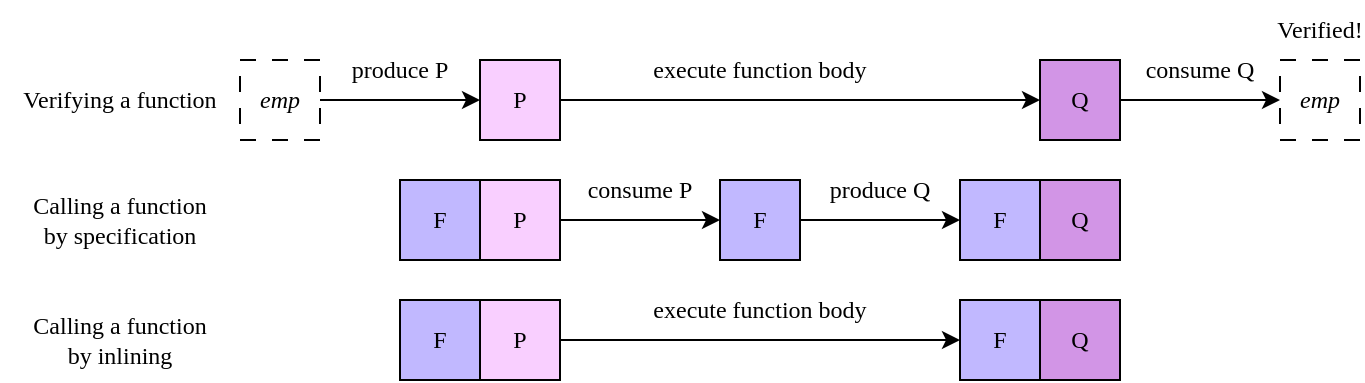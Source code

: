 <mxfile version="20.8.16" type="device"><diagram name="Page-1" id="FaQbkuBKgII6kuAYdtBV"><mxGraphModel dx="867" dy="613" grid="1" gridSize="10" guides="1" tooltips="1" connect="1" arrows="1" fold="1" page="1" pageScale="1" pageWidth="827" pageHeight="1169" math="0" shadow="0"><root><mxCell id="0"/><mxCell id="1" parent="0"/><mxCell id="aLnx7ymq9NPPjegPMoAu-2" value="Calling a function &lt;br&gt;by specification" style="text;html=1;strokeColor=none;fillColor=none;align=center;verticalAlign=middle;whiteSpace=wrap;rounded=0;fontFamily=CMU Serif;" parent="1" vertex="1"><mxGeometry x="40" y="180" width="120" height="40" as="geometry"/></mxCell><mxCell id="aLnx7ymq9NPPjegPMoAu-3" value="Verifying a function" style="text;html=1;strokeColor=none;fillColor=none;align=center;verticalAlign=middle;whiteSpace=wrap;rounded=0;fontFamily=CMU Serif;" parent="1" vertex="1"><mxGeometry x="40" y="120" width="120" height="40" as="geometry"/></mxCell><mxCell id="aLnx7ymq9NPPjegPMoAu-12" style="edgeStyle=orthogonalEdgeStyle;rounded=0;orthogonalLoop=1;jettySize=auto;html=1;exitX=1;exitY=0.5;exitDx=0;exitDy=0;entryX=0;entryY=0.5;entryDx=0;entryDy=0;fontFamily=CMU Serif;" parent="1" source="aLnx7ymq9NPPjegPMoAu-5" target="aLnx7ymq9NPPjegPMoAu-8" edge="1"><mxGeometry relative="1" as="geometry"/></mxCell><mxCell id="aLnx7ymq9NPPjegPMoAu-5" value="&lt;i&gt;emp&lt;/i&gt;" style="rounded=0;whiteSpace=wrap;html=1;fontFamily=CMU Serif;fillColor=none;dashed=1;dashPattern=8 8;" parent="1" vertex="1"><mxGeometry x="160" y="120" width="40" height="40" as="geometry"/></mxCell><mxCell id="aLnx7ymq9NPPjegPMoAu-6" value="F" style="rounded=0;whiteSpace=wrap;html=1;fontFamily=CMU Serif;fillColor=#C1B8FF;" parent="1" vertex="1"><mxGeometry x="240" y="180" width="40" height="40" as="geometry"/></mxCell><mxCell id="aLnx7ymq9NPPjegPMoAu-7" value="P" style="rounded=0;whiteSpace=wrap;html=1;fontFamily=CMU Serif;fillColor=#F9CFFF;" parent="1" vertex="1"><mxGeometry x="280" y="180" width="40" height="40" as="geometry"/></mxCell><mxCell id="aLnx7ymq9NPPjegPMoAu-19" style="edgeStyle=orthogonalEdgeStyle;rounded=0;orthogonalLoop=1;jettySize=auto;html=1;entryX=0;entryY=0.5;entryDx=0;entryDy=0;fontFamily=CMU Serif;startArrow=none;exitX=1;exitY=0.5;exitDx=0;exitDy=0;" parent="1" source="aLnx7ymq9NPPjegPMoAu-8" target="aLnx7ymq9NPPjegPMoAu-10" edge="1"><mxGeometry relative="1" as="geometry"><mxPoint x="480" y="140" as="sourcePoint"/></mxGeometry></mxCell><mxCell id="aLnx7ymq9NPPjegPMoAu-8" value="P" style="rounded=0;whiteSpace=wrap;html=1;fontFamily=CMU Serif;fillColor=#F9CFFF;" parent="1" vertex="1"><mxGeometry x="280" y="120" width="40" height="40" as="geometry"/></mxCell><mxCell id="aLnx7ymq9NPPjegPMoAu-9" value="Q" style="rounded=0;whiteSpace=wrap;html=1;fontFamily=CMU Serif;fillColor=#D295E6;" parent="1" vertex="1"><mxGeometry x="560" y="180" width="40" height="40" as="geometry"/></mxCell><mxCell id="aLnx7ymq9NPPjegPMoAu-21" style="edgeStyle=orthogonalEdgeStyle;rounded=0;orthogonalLoop=1;jettySize=auto;html=1;exitX=1;exitY=0.5;exitDx=0;exitDy=0;entryX=0;entryY=0.5;entryDx=0;entryDy=0;fontFamily=CMU Serif;" parent="1" source="aLnx7ymq9NPPjegPMoAu-10" target="aLnx7ymq9NPPjegPMoAu-20" edge="1"><mxGeometry relative="1" as="geometry"/></mxCell><mxCell id="aLnx7ymq9NPPjegPMoAu-10" value="Q" style="rounded=0;whiteSpace=wrap;html=1;fontFamily=CMU Serif;fillColor=#D295E6;" parent="1" vertex="1"><mxGeometry x="560" y="120" width="40" height="40" as="geometry"/></mxCell><mxCell id="aLnx7ymq9NPPjegPMoAu-15" value="produce &lt;font face=&quot;CMU Serif&quot;&gt;P&lt;/font&gt;" style="text;html=1;strokeColor=none;fillColor=none;align=center;verticalAlign=middle;whiteSpace=wrap;rounded=0;fontFamily=Inconsolata;" parent="1" vertex="1"><mxGeometry x="200" y="110" width="80" height="30" as="geometry"/></mxCell><mxCell id="aLnx7ymq9NPPjegPMoAu-20" value="emp" style="rounded=0;whiteSpace=wrap;html=1;fontFamily=CMU Serif;fillColor=none;dashed=1;dashPattern=8 8;fontStyle=2" parent="1" vertex="1"><mxGeometry x="680" y="120" width="40" height="40" as="geometry"/></mxCell><mxCell id="aLnx7ymq9NPPjegPMoAu-22" value="consume &lt;font face=&quot;CMU Serif&quot;&gt;Q&lt;/font&gt;" style="text;html=1;strokeColor=none;fillColor=none;align=center;verticalAlign=middle;whiteSpace=wrap;rounded=0;fontFamily=Inconsolata;" parent="1" vertex="1"><mxGeometry x="600" y="110" width="80" height="30" as="geometry"/></mxCell><mxCell id="aLnx7ymq9NPPjegPMoAu-24" value="F" style="rounded=0;whiteSpace=wrap;html=1;fontFamily=CMU Serif;fillColor=#C1B8FF;" parent="1" vertex="1"><mxGeometry x="520" y="180" width="40" height="40" as="geometry"/></mxCell><mxCell id="aLnx7ymq9NPPjegPMoAu-25" value="F" style="rounded=0;whiteSpace=wrap;html=1;fontFamily=CMU Serif;fillColor=#C1B8FF;" parent="1" vertex="1"><mxGeometry x="400" y="180" width="40" height="40" as="geometry"/></mxCell><mxCell id="aLnx7ymq9NPPjegPMoAu-26" style="edgeStyle=orthogonalEdgeStyle;rounded=0;orthogonalLoop=1;jettySize=auto;html=1;exitX=1;exitY=0.5;exitDx=0;exitDy=0;entryX=0;entryY=0.5;entryDx=0;entryDy=0;fontFamily=CMU Serif;" parent="1" source="aLnx7ymq9NPPjegPMoAu-7" target="aLnx7ymq9NPPjegPMoAu-25" edge="1"><mxGeometry relative="1" as="geometry"><mxPoint x="320" y="200" as="sourcePoint"/><mxPoint x="380" y="200" as="targetPoint"/><Array as="points"/></mxGeometry></mxCell><mxCell id="aLnx7ymq9NPPjegPMoAu-27" value="consume &lt;font face=&quot;CMU Serif&quot;&gt;P&lt;/font&gt;" style="text;html=1;strokeColor=none;fillColor=none;align=center;verticalAlign=middle;whiteSpace=wrap;rounded=0;fontFamily=Inconsolata;" parent="1" vertex="1"><mxGeometry x="330" y="170" width="60" height="30" as="geometry"/></mxCell><mxCell id="aLnx7ymq9NPPjegPMoAu-29" style="edgeStyle=orthogonalEdgeStyle;rounded=0;orthogonalLoop=1;jettySize=auto;html=1;exitX=1;exitY=0.5;exitDx=0;exitDy=0;fontFamily=CMU Serif;" parent="1" source="aLnx7ymq9NPPjegPMoAu-25" edge="1"><mxGeometry relative="1" as="geometry"><mxPoint x="440" y="199.13" as="sourcePoint"/><mxPoint x="520" y="200" as="targetPoint"/></mxGeometry></mxCell><mxCell id="aLnx7ymq9NPPjegPMoAu-30" value="produce &lt;font face=&quot;CMU Serif&quot;&gt;Q&lt;/font&gt;" style="text;html=1;strokeColor=none;fillColor=none;align=center;verticalAlign=middle;whiteSpace=wrap;rounded=0;fontFamily=Inconsolata;" parent="1" vertex="1"><mxGeometry x="450" y="170" width="60" height="30" as="geometry"/></mxCell><mxCell id="aLnx7ymq9NPPjegPMoAu-33" value="Verified!" style="text;html=1;strokeColor=none;fillColor=none;align=center;verticalAlign=middle;whiteSpace=wrap;rounded=0;fontFamily=CMU Serif;" parent="1" vertex="1"><mxGeometry x="680" y="90" width="40" height="30" as="geometry"/></mxCell><mxCell id="aLnx7ymq9NPPjegPMoAu-34" value="Calling a function &lt;br&gt;by inlining" style="text;html=1;strokeColor=none;fillColor=none;align=center;verticalAlign=middle;whiteSpace=wrap;rounded=0;fontFamily=CMU Serif;" parent="1" vertex="1"><mxGeometry x="40" y="240" width="120" height="40" as="geometry"/></mxCell><mxCell id="aLnx7ymq9NPPjegPMoAu-44" value="F" style="rounded=0;whiteSpace=wrap;html=1;fontFamily=CMU Serif;fillColor=#C1B8FF;" parent="1" vertex="1"><mxGeometry x="240" y="240" width="40" height="40" as="geometry"/></mxCell><mxCell id="aLnx7ymq9NPPjegPMoAu-45" value="P" style="rounded=0;whiteSpace=wrap;html=1;fontFamily=CMU Serif;fillColor=#F9CFFF;" parent="1" vertex="1"><mxGeometry x="280" y="240" width="40" height="40" as="geometry"/></mxCell><mxCell id="aLnx7ymq9NPPjegPMoAu-46" value="Q" style="rounded=0;whiteSpace=wrap;html=1;fontFamily=CMU Serif;fillColor=#D295E6;" parent="1" vertex="1"><mxGeometry x="560" y="240" width="40" height="40" as="geometry"/></mxCell><mxCell id="aLnx7ymq9NPPjegPMoAu-47" value="F" style="rounded=0;whiteSpace=wrap;html=1;fontFamily=CMU Serif;fillColor=#C1B8FF;" parent="1" vertex="1"><mxGeometry x="520" y="240" width="40" height="40" as="geometry"/></mxCell><mxCell id="aLnx7ymq9NPPjegPMoAu-53" style="edgeStyle=orthogonalEdgeStyle;rounded=0;orthogonalLoop=1;jettySize=auto;html=1;entryX=0;entryY=0.5;entryDx=0;entryDy=0;fontFamily=CMU Serif;startArrow=none;exitX=1;exitY=0.5;exitDx=0;exitDy=0;" parent="1" source="aLnx7ymq9NPPjegPMoAu-45" edge="1"><mxGeometry relative="1" as="geometry"><mxPoint x="520" y="260" as="targetPoint"/><mxPoint x="480" y="260" as="sourcePoint"/></mxGeometry></mxCell><mxCell id="qGB-ESctBIlyWwbzR-xX-3" value="&lt;font face=&quot;CMU Serif&quot;&gt;execute function body&lt;/font&gt;" style="text;html=1;strokeColor=none;fillColor=none;align=center;verticalAlign=middle;whiteSpace=wrap;rounded=0;fontFamily=Inconsolata;" vertex="1" parent="1"><mxGeometry x="340" y="110" width="160" height="30" as="geometry"/></mxCell><mxCell id="qGB-ESctBIlyWwbzR-xX-4" value="&lt;font face=&quot;CMU Serif&quot;&gt;execute function body&lt;/font&gt;" style="text;html=1;strokeColor=none;fillColor=none;align=center;verticalAlign=middle;whiteSpace=wrap;rounded=0;fontFamily=Inconsolata;" vertex="1" parent="1"><mxGeometry x="340" y="230" width="160" height="30" as="geometry"/></mxCell></root></mxGraphModel></diagram></mxfile>
